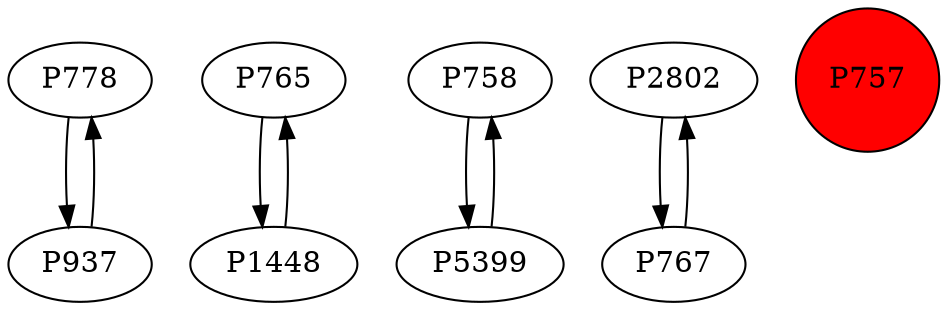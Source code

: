 digraph {
	P778 -> P937
	P765 -> P1448
	P758 -> P5399
	P1448 -> P765
	P937 -> P778
	P2802 -> P767
	P5399 -> P758
	P767 -> P2802
	P757 [shape=circle]
	P757 [style=filled]
	P757 [fillcolor=red]
}